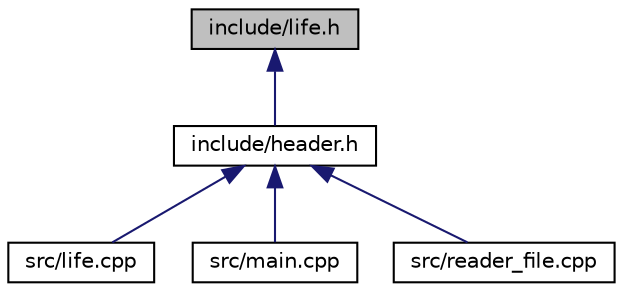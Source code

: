 digraph "include/life.h"
{
  edge [fontname="Helvetica",fontsize="10",labelfontname="Helvetica",labelfontsize="10"];
  node [fontname="Helvetica",fontsize="10",shape=record];
  Node1 [label="include/life.h",height=0.2,width=0.4,color="black", fillcolor="grey75", style="filled", fontcolor="black"];
  Node1 -> Node2 [dir="back",color="midnightblue",fontsize="10",style="solid",fontname="Helvetica"];
  Node2 [label="include/header.h",height=0.2,width=0.4,color="black", fillcolor="white", style="filled",URL="$header_8h.html",tooltip="Assinatura da função leitora do arquivo da matriz com as células. "];
  Node2 -> Node3 [dir="back",color="midnightblue",fontsize="10",style="solid",fontname="Helvetica"];
  Node3 [label="src/life.cpp",height=0.2,width=0.4,color="black", fillcolor="white", style="filled",URL="$life_8cpp.html",tooltip="Função life que passará as linhas e colunas da generate grid para classe life. "];
  Node2 -> Node4 [dir="back",color="midnightblue",fontsize="10",style="solid",fontname="Helvetica"];
  Node4 [label="src/main.cpp",height=0.2,width=0.4,color="black", fillcolor="white", style="filled",URL="$main_8cpp.html",tooltip="Função main onde teremos aplicação das regras dos jogos e abertura do arquivos utilizando dentro do l..."];
  Node2 -> Node5 [dir="back",color="midnightblue",fontsize="10",style="solid",fontname="Helvetica"];
  Node5 [label="src/reader_file.cpp",height=0.2,width=0.4,color="black", fillcolor="white", style="filled",URL="$reader__file_8cpp.html",tooltip="Inclusão da header que tem todas as bibliotecas necessárias. "];
}
